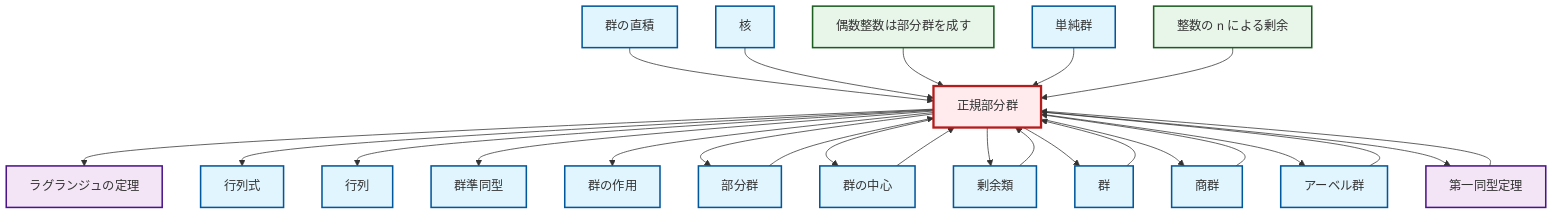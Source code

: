 graph TD
    classDef definition fill:#e1f5fe,stroke:#01579b,stroke-width:2px
    classDef theorem fill:#f3e5f5,stroke:#4a148c,stroke-width:2px
    classDef axiom fill:#fff3e0,stroke:#e65100,stroke-width:2px
    classDef example fill:#e8f5e9,stroke:#1b5e20,stroke-width:2px
    classDef current fill:#ffebee,stroke:#b71c1c,stroke-width:3px
    def-direct-product["群の直積"]:::definition
    def-quotient-group["商群"]:::definition
    ex-even-integers-subgroup["偶数整数は部分群を成す"]:::example
    def-homomorphism["群準同型"]:::definition
    def-kernel["核"]:::definition
    def-simple-group["単純群"]:::definition
    def-matrix["行列"]:::definition
    def-determinant["行列式"]:::definition
    def-group-action["群の作用"]:::definition
    def-coset["剰余類"]:::definition
    def-abelian-group["アーベル群"]:::definition
    def-center-of-group["群の中心"]:::definition
    def-group["群"]:::definition
    def-subgroup["部分群"]:::definition
    def-normal-subgroup["正規部分群"]:::definition
    thm-lagrange["ラグランジュの定理"]:::theorem
    ex-quotient-integers-mod-n["整数の n による剰余"]:::example
    thm-first-isomorphism["第一同型定理"]:::theorem
    def-quotient-group --> def-normal-subgroup
    def-normal-subgroup --> thm-lagrange
    def-coset --> def-normal-subgroup
    def-normal-subgroup --> def-determinant
    def-direct-product --> def-normal-subgroup
    def-normal-subgroup --> def-matrix
    def-normal-subgroup --> def-homomorphism
    def-kernel --> def-normal-subgroup
    ex-even-integers-subgroup --> def-normal-subgroup
    def-normal-subgroup --> def-group-action
    def-normal-subgroup --> def-subgroup
    def-subgroup --> def-normal-subgroup
    def-simple-group --> def-normal-subgroup
    thm-first-isomorphism --> def-normal-subgroup
    def-group --> def-normal-subgroup
    ex-quotient-integers-mod-n --> def-normal-subgroup
    def-normal-subgroup --> def-center-of-group
    def-center-of-group --> def-normal-subgroup
    def-normal-subgroup --> def-coset
    def-normal-subgroup --> def-group
    def-normal-subgroup --> def-quotient-group
    def-abelian-group --> def-normal-subgroup
    def-normal-subgroup --> def-abelian-group
    def-normal-subgroup --> thm-first-isomorphism
    class def-normal-subgroup current